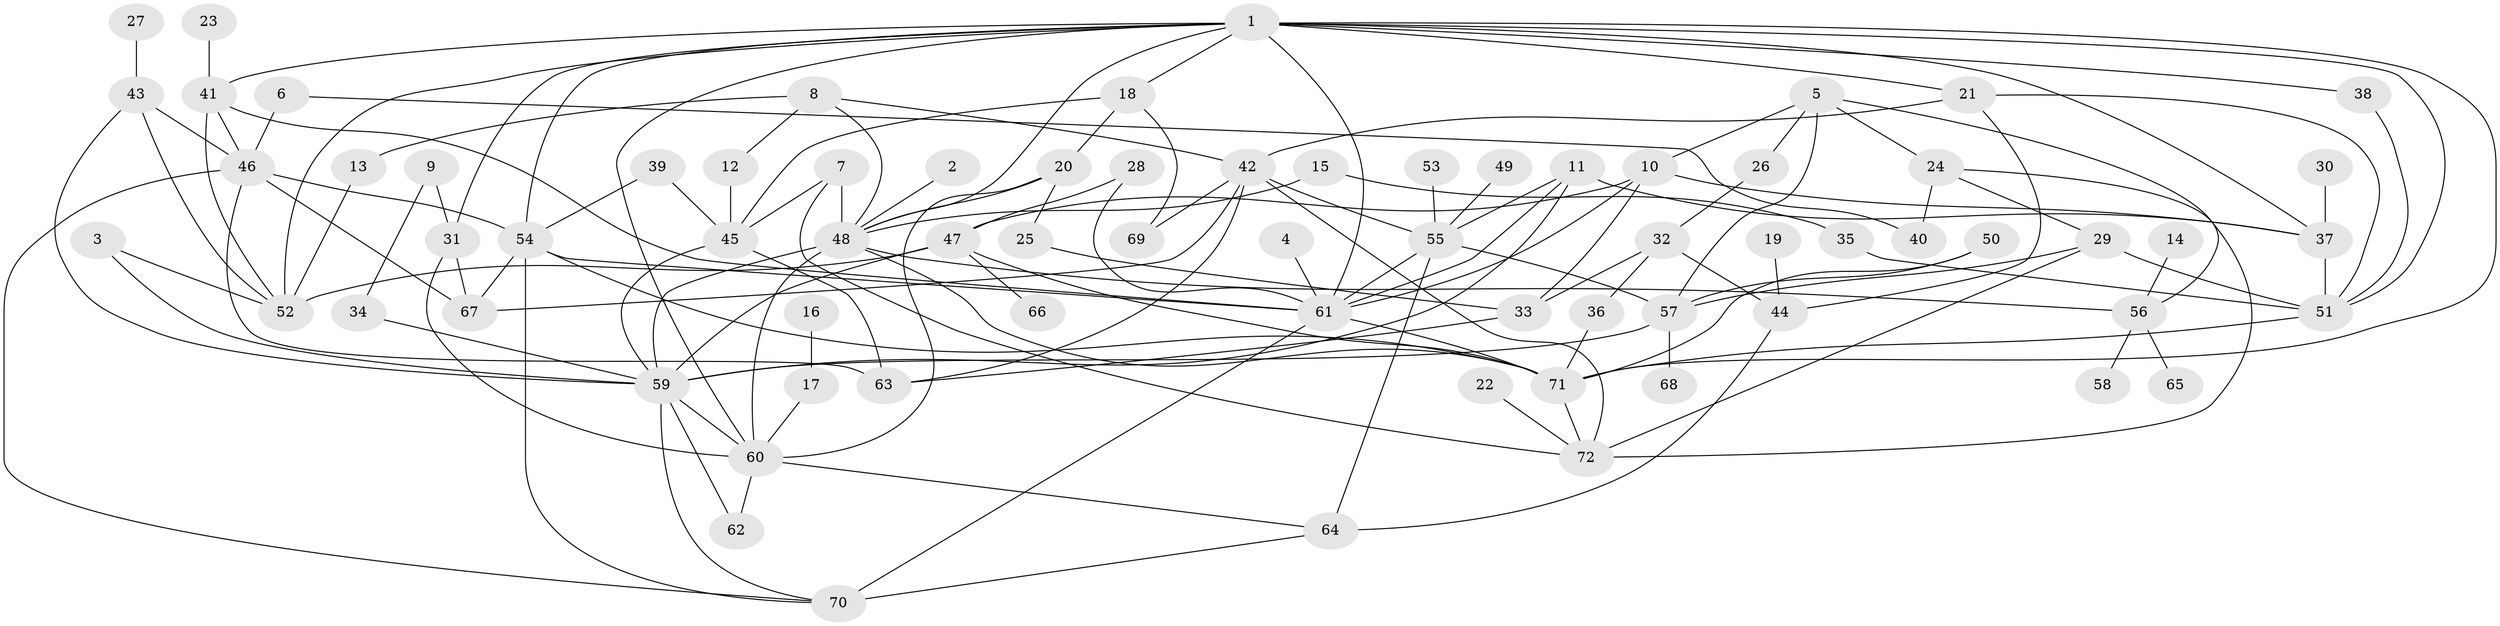 // original degree distribution, {6: 0.03496503496503497, 9: 0.006993006993006993, 3: 0.21678321678321677, 5: 0.0979020979020979, 8: 0.02097902097902098, 1: 0.18181818181818182, 4: 0.1258741258741259, 7: 0.013986013986013986, 2: 0.3006993006993007}
// Generated by graph-tools (version 1.1) at 2025/25/03/09/25 03:25:33]
// undirected, 72 vertices, 136 edges
graph export_dot {
graph [start="1"]
  node [color=gray90,style=filled];
  1;
  2;
  3;
  4;
  5;
  6;
  7;
  8;
  9;
  10;
  11;
  12;
  13;
  14;
  15;
  16;
  17;
  18;
  19;
  20;
  21;
  22;
  23;
  24;
  25;
  26;
  27;
  28;
  29;
  30;
  31;
  32;
  33;
  34;
  35;
  36;
  37;
  38;
  39;
  40;
  41;
  42;
  43;
  44;
  45;
  46;
  47;
  48;
  49;
  50;
  51;
  52;
  53;
  54;
  55;
  56;
  57;
  58;
  59;
  60;
  61;
  62;
  63;
  64;
  65;
  66;
  67;
  68;
  69;
  70;
  71;
  72;
  1 -- 18 [weight=1.0];
  1 -- 21 [weight=1.0];
  1 -- 31 [weight=1.0];
  1 -- 37 [weight=1.0];
  1 -- 38 [weight=1.0];
  1 -- 41 [weight=1.0];
  1 -- 48 [weight=1.0];
  1 -- 51 [weight=1.0];
  1 -- 52 [weight=1.0];
  1 -- 54 [weight=1.0];
  1 -- 60 [weight=1.0];
  1 -- 61 [weight=1.0];
  1 -- 71 [weight=2.0];
  2 -- 48 [weight=1.0];
  3 -- 52 [weight=1.0];
  3 -- 59 [weight=1.0];
  4 -- 61 [weight=1.0];
  5 -- 10 [weight=1.0];
  5 -- 24 [weight=1.0];
  5 -- 26 [weight=1.0];
  5 -- 56 [weight=1.0];
  5 -- 57 [weight=1.0];
  6 -- 40 [weight=1.0];
  6 -- 46 [weight=1.0];
  7 -- 45 [weight=1.0];
  7 -- 48 [weight=1.0];
  7 -- 72 [weight=1.0];
  8 -- 12 [weight=1.0];
  8 -- 13 [weight=1.0];
  8 -- 42 [weight=1.0];
  8 -- 48 [weight=1.0];
  9 -- 31 [weight=1.0];
  9 -- 34 [weight=1.0];
  10 -- 33 [weight=1.0];
  10 -- 37 [weight=1.0];
  10 -- 47 [weight=1.0];
  10 -- 61 [weight=1.0];
  11 -- 37 [weight=1.0];
  11 -- 55 [weight=1.0];
  11 -- 59 [weight=1.0];
  11 -- 61 [weight=1.0];
  12 -- 45 [weight=1.0];
  13 -- 52 [weight=1.0];
  14 -- 56 [weight=1.0];
  15 -- 35 [weight=1.0];
  15 -- 48 [weight=1.0];
  16 -- 17 [weight=1.0];
  17 -- 60 [weight=2.0];
  18 -- 20 [weight=1.0];
  18 -- 45 [weight=1.0];
  18 -- 69 [weight=1.0];
  19 -- 44 [weight=1.0];
  20 -- 25 [weight=1.0];
  20 -- 48 [weight=1.0];
  20 -- 60 [weight=1.0];
  21 -- 42 [weight=1.0];
  21 -- 44 [weight=1.0];
  21 -- 51 [weight=1.0];
  22 -- 72 [weight=1.0];
  23 -- 41 [weight=2.0];
  24 -- 29 [weight=1.0];
  24 -- 40 [weight=1.0];
  24 -- 72 [weight=1.0];
  25 -- 33 [weight=1.0];
  26 -- 32 [weight=1.0];
  27 -- 43 [weight=1.0];
  28 -- 47 [weight=1.0];
  28 -- 61 [weight=1.0];
  29 -- 51 [weight=1.0];
  29 -- 57 [weight=1.0];
  29 -- 72 [weight=1.0];
  30 -- 37 [weight=1.0];
  31 -- 60 [weight=1.0];
  31 -- 67 [weight=1.0];
  32 -- 33 [weight=1.0];
  32 -- 36 [weight=1.0];
  32 -- 44 [weight=1.0];
  33 -- 63 [weight=1.0];
  34 -- 59 [weight=1.0];
  35 -- 51 [weight=1.0];
  36 -- 71 [weight=1.0];
  37 -- 51 [weight=1.0];
  38 -- 51 [weight=1.0];
  39 -- 45 [weight=1.0];
  39 -- 54 [weight=1.0];
  41 -- 46 [weight=1.0];
  41 -- 52 [weight=1.0];
  41 -- 61 [weight=1.0];
  42 -- 55 [weight=1.0];
  42 -- 63 [weight=1.0];
  42 -- 67 [weight=1.0];
  42 -- 69 [weight=1.0];
  42 -- 72 [weight=1.0];
  43 -- 46 [weight=1.0];
  43 -- 52 [weight=1.0];
  43 -- 59 [weight=1.0];
  44 -- 64 [weight=1.0];
  45 -- 59 [weight=1.0];
  45 -- 63 [weight=1.0];
  46 -- 54 [weight=1.0];
  46 -- 63 [weight=1.0];
  46 -- 67 [weight=1.0];
  46 -- 70 [weight=1.0];
  47 -- 52 [weight=1.0];
  47 -- 59 [weight=1.0];
  47 -- 66 [weight=1.0];
  47 -- 71 [weight=1.0];
  48 -- 56 [weight=1.0];
  48 -- 59 [weight=1.0];
  48 -- 60 [weight=1.0];
  48 -- 71 [weight=1.0];
  49 -- 55 [weight=1.0];
  50 -- 57 [weight=1.0];
  50 -- 71 [weight=1.0];
  51 -- 71 [weight=1.0];
  53 -- 55 [weight=1.0];
  54 -- 61 [weight=1.0];
  54 -- 67 [weight=1.0];
  54 -- 70 [weight=1.0];
  54 -- 71 [weight=1.0];
  55 -- 57 [weight=1.0];
  55 -- 61 [weight=1.0];
  55 -- 64 [weight=1.0];
  56 -- 58 [weight=2.0];
  56 -- 65 [weight=1.0];
  57 -- 59 [weight=1.0];
  57 -- 68 [weight=1.0];
  59 -- 60 [weight=1.0];
  59 -- 62 [weight=1.0];
  59 -- 70 [weight=1.0];
  60 -- 62 [weight=1.0];
  60 -- 64 [weight=1.0];
  61 -- 70 [weight=2.0];
  61 -- 71 [weight=1.0];
  64 -- 70 [weight=1.0];
  71 -- 72 [weight=1.0];
}
